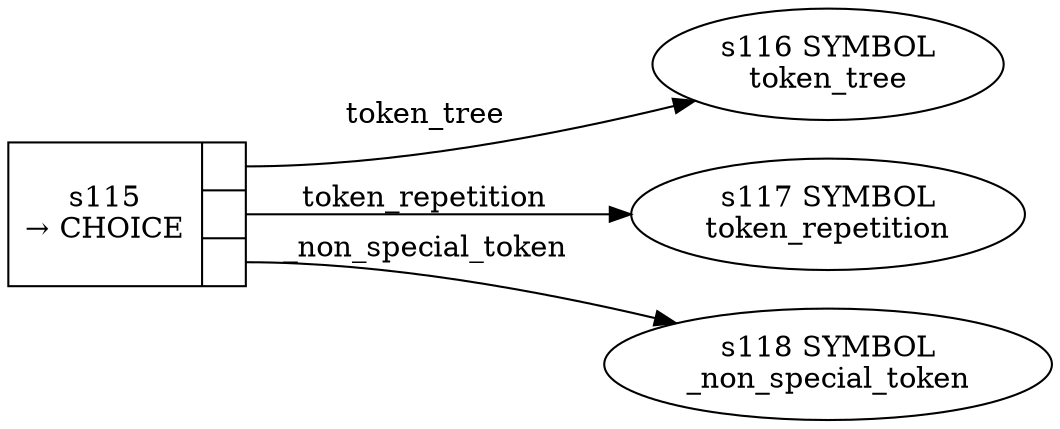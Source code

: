 
  digraph _tokens {
  
    rankdir=LR;
  
    s115 [label="{s115\n&rarr; CHOICE|{<p0>|<p1>|<p2>}}", shape=record, fixedsize=false, peripheries=1];
  s116 [label="s116 SYMBOL\ntoken_tree" href="rust-grammar.json.token_tree.dot.svg"];
  s115:p0 -> s116 [label="token_tree"];
  s117 [label="s117 SYMBOL\ntoken_repetition" href="rust-grammar.json.token_repetition.dot.svg"];
  s115:p1 -> s117 [label="token_repetition"];
  s118 [label="s118 SYMBOL\n_non_special_token" href="rust-grammar.json._non_special_token.dot.svg"];
  s115:p2 -> s118 [label="_non_special_token"];
  
  }
  